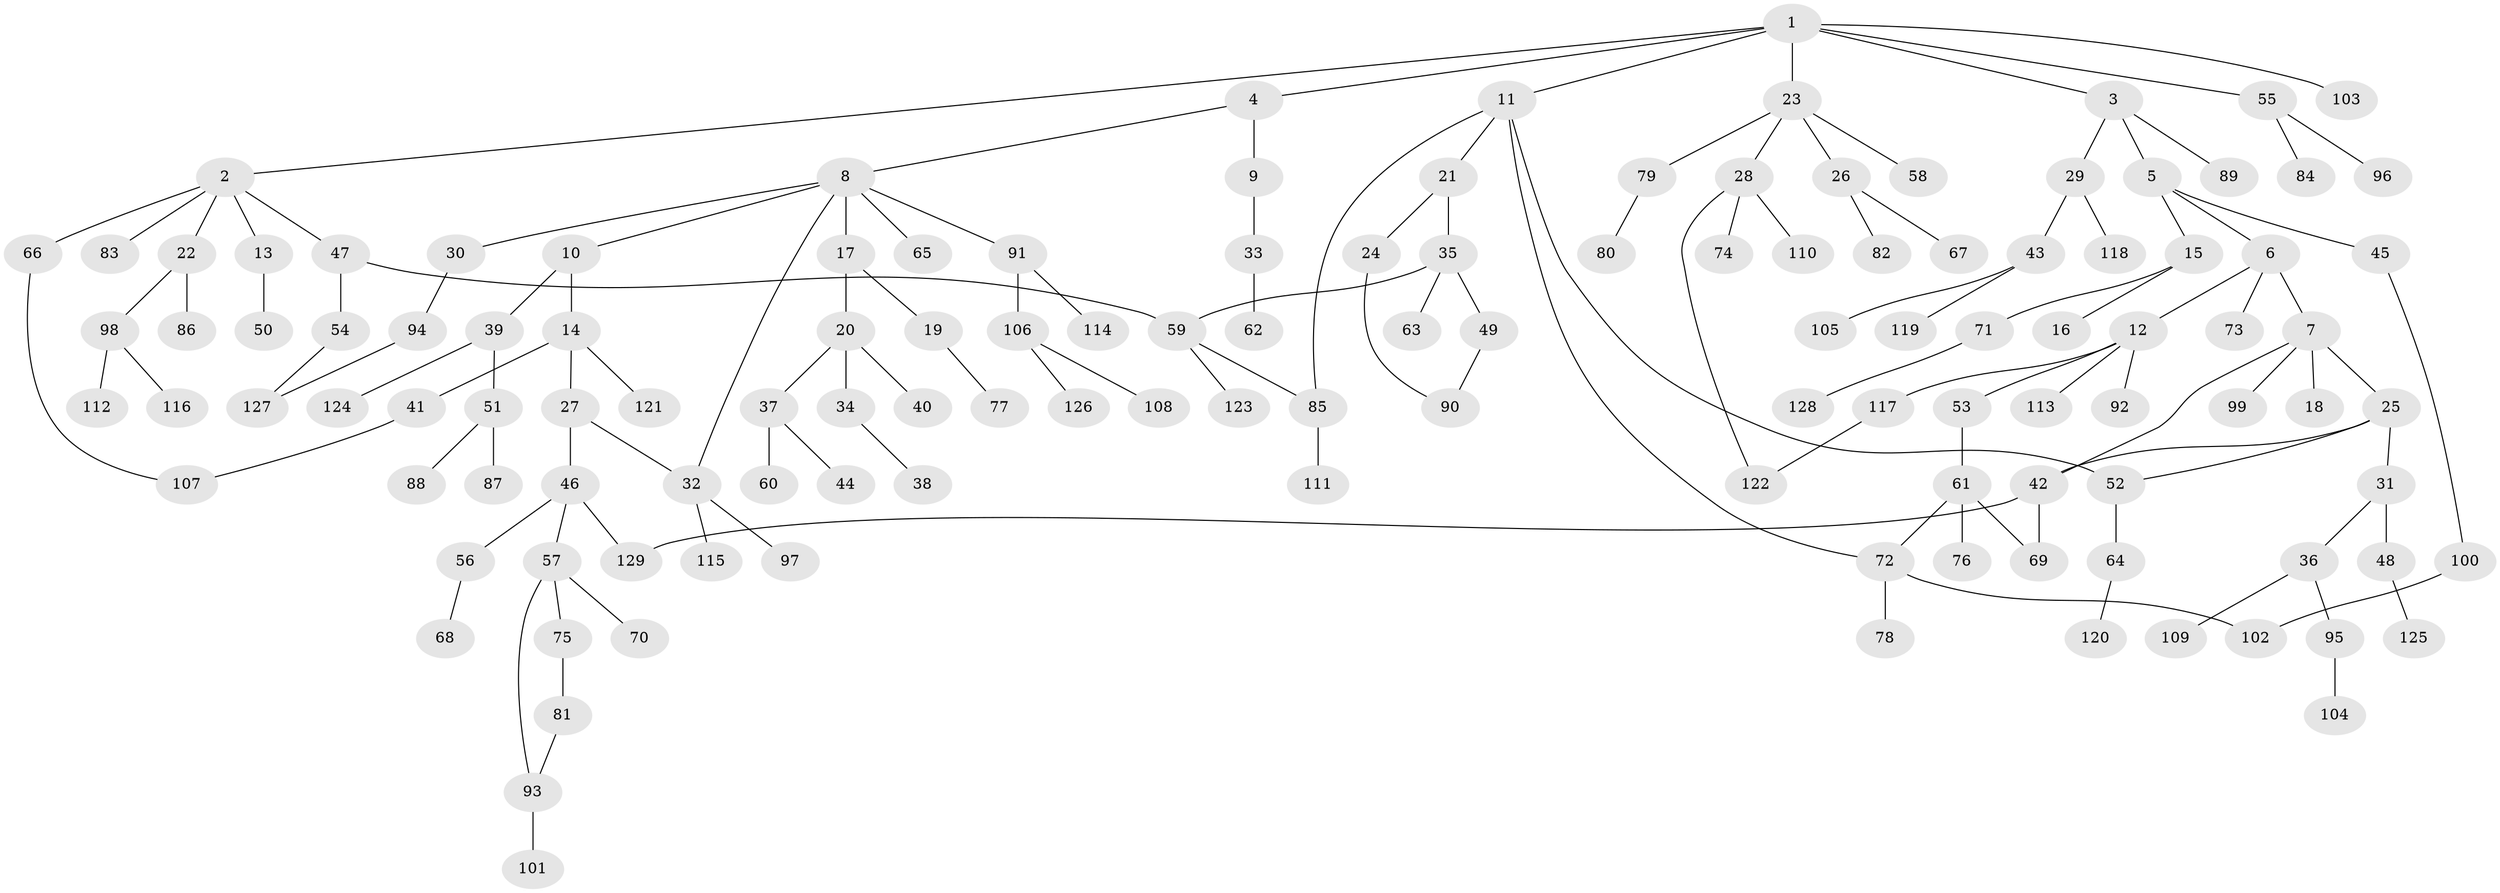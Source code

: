// coarse degree distribution, {3: 0.26373626373626374, 2: 0.32967032967032966, 4: 0.07692307692307693, 5: 0.02197802197802198, 1: 0.2857142857142857, 6: 0.02197802197802198}
// Generated by graph-tools (version 1.1) at 2025/36/03/04/25 23:36:10]
// undirected, 129 vertices, 142 edges
graph export_dot {
  node [color=gray90,style=filled];
  1;
  2;
  3;
  4;
  5;
  6;
  7;
  8;
  9;
  10;
  11;
  12;
  13;
  14;
  15;
  16;
  17;
  18;
  19;
  20;
  21;
  22;
  23;
  24;
  25;
  26;
  27;
  28;
  29;
  30;
  31;
  32;
  33;
  34;
  35;
  36;
  37;
  38;
  39;
  40;
  41;
  42;
  43;
  44;
  45;
  46;
  47;
  48;
  49;
  50;
  51;
  52;
  53;
  54;
  55;
  56;
  57;
  58;
  59;
  60;
  61;
  62;
  63;
  64;
  65;
  66;
  67;
  68;
  69;
  70;
  71;
  72;
  73;
  74;
  75;
  76;
  77;
  78;
  79;
  80;
  81;
  82;
  83;
  84;
  85;
  86;
  87;
  88;
  89;
  90;
  91;
  92;
  93;
  94;
  95;
  96;
  97;
  98;
  99;
  100;
  101;
  102;
  103;
  104;
  105;
  106;
  107;
  108;
  109;
  110;
  111;
  112;
  113;
  114;
  115;
  116;
  117;
  118;
  119;
  120;
  121;
  122;
  123;
  124;
  125;
  126;
  127;
  128;
  129;
  1 -- 2;
  1 -- 3;
  1 -- 4;
  1 -- 11;
  1 -- 23;
  1 -- 55;
  1 -- 103;
  2 -- 13;
  2 -- 22;
  2 -- 47;
  2 -- 66;
  2 -- 83;
  3 -- 5;
  3 -- 29;
  3 -- 89;
  4 -- 8;
  4 -- 9;
  5 -- 6;
  5 -- 15;
  5 -- 45;
  6 -- 7;
  6 -- 12;
  6 -- 73;
  7 -- 18;
  7 -- 25;
  7 -- 42;
  7 -- 99;
  8 -- 10;
  8 -- 17;
  8 -- 30;
  8 -- 32;
  8 -- 65;
  8 -- 91;
  9 -- 33;
  10 -- 14;
  10 -- 39;
  11 -- 21;
  11 -- 72;
  11 -- 85;
  11 -- 52;
  12 -- 53;
  12 -- 92;
  12 -- 113;
  12 -- 117;
  13 -- 50;
  14 -- 27;
  14 -- 41;
  14 -- 121;
  15 -- 16;
  15 -- 71;
  17 -- 19;
  17 -- 20;
  19 -- 77;
  20 -- 34;
  20 -- 37;
  20 -- 40;
  21 -- 24;
  21 -- 35;
  22 -- 86;
  22 -- 98;
  23 -- 26;
  23 -- 28;
  23 -- 58;
  23 -- 79;
  24 -- 90;
  25 -- 31;
  25 -- 52;
  25 -- 42;
  26 -- 67;
  26 -- 82;
  27 -- 46;
  27 -- 32;
  28 -- 74;
  28 -- 110;
  28 -- 122;
  29 -- 43;
  29 -- 118;
  30 -- 94;
  31 -- 36;
  31 -- 48;
  32 -- 97;
  32 -- 115;
  33 -- 62;
  34 -- 38;
  35 -- 49;
  35 -- 59;
  35 -- 63;
  36 -- 95;
  36 -- 109;
  37 -- 44;
  37 -- 60;
  39 -- 51;
  39 -- 124;
  41 -- 107;
  42 -- 69;
  42 -- 129;
  43 -- 105;
  43 -- 119;
  45 -- 100;
  46 -- 56;
  46 -- 57;
  46 -- 129;
  47 -- 54;
  47 -- 59;
  48 -- 125;
  49 -- 90;
  51 -- 87;
  51 -- 88;
  52 -- 64;
  53 -- 61;
  54 -- 127;
  55 -- 84;
  55 -- 96;
  56 -- 68;
  57 -- 70;
  57 -- 75;
  57 -- 93;
  59 -- 85;
  59 -- 123;
  61 -- 76;
  61 -- 69;
  61 -- 72;
  64 -- 120;
  66 -- 107;
  71 -- 128;
  72 -- 78;
  72 -- 102;
  75 -- 81;
  79 -- 80;
  81 -- 93;
  85 -- 111;
  91 -- 106;
  91 -- 114;
  93 -- 101;
  94 -- 127;
  95 -- 104;
  98 -- 112;
  98 -- 116;
  100 -- 102;
  106 -- 108;
  106 -- 126;
  117 -- 122;
}
